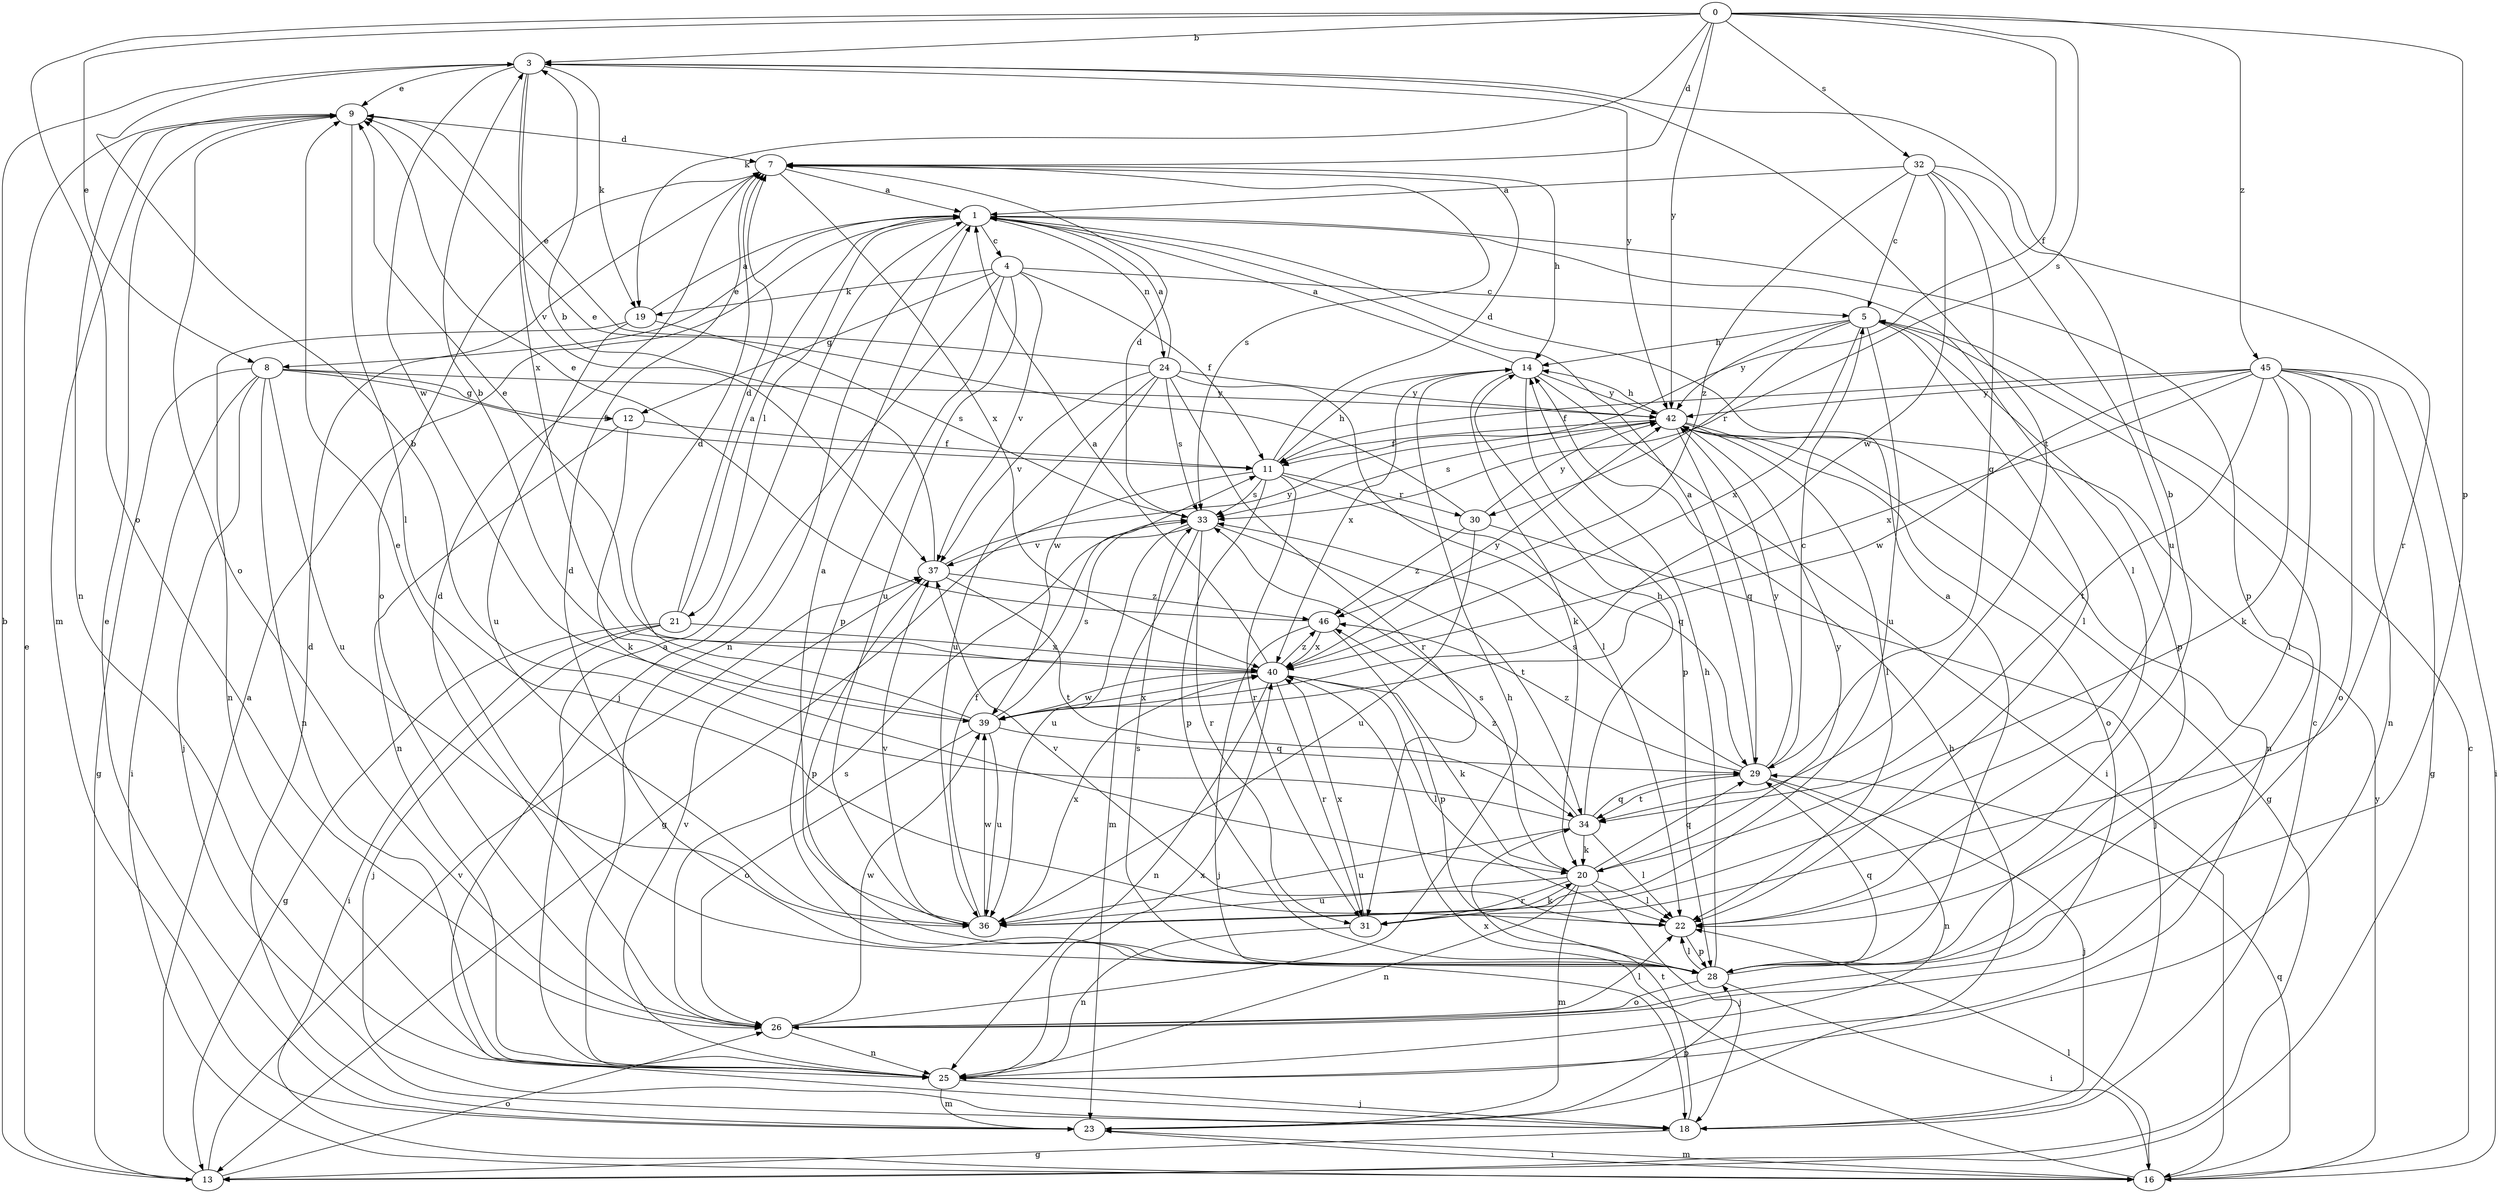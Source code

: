 strict digraph  {
0;
1;
3;
4;
5;
7;
8;
9;
11;
12;
13;
14;
16;
18;
19;
20;
21;
22;
23;
24;
25;
26;
28;
29;
30;
31;
32;
33;
34;
36;
37;
39;
40;
42;
45;
46;
0 -> 3  [label=b];
0 -> 7  [label=d];
0 -> 8  [label=e];
0 -> 11  [label=f];
0 -> 19  [label=k];
0 -> 26  [label=o];
0 -> 28  [label=p];
0 -> 32  [label=s];
0 -> 33  [label=s];
0 -> 42  [label=y];
0 -> 45  [label=z];
1 -> 4  [label=c];
1 -> 8  [label=e];
1 -> 21  [label=l];
1 -> 22  [label=l];
1 -> 24  [label=n];
1 -> 25  [label=n];
1 -> 28  [label=p];
3 -> 9  [label=e];
3 -> 19  [label=k];
3 -> 34  [label=t];
3 -> 37  [label=v];
3 -> 39  [label=w];
3 -> 40  [label=x];
3 -> 42  [label=y];
4 -> 5  [label=c];
4 -> 11  [label=f];
4 -> 12  [label=g];
4 -> 18  [label=j];
4 -> 19  [label=k];
4 -> 28  [label=p];
4 -> 36  [label=u];
4 -> 37  [label=v];
5 -> 14  [label=h];
5 -> 22  [label=l];
5 -> 28  [label=p];
5 -> 30  [label=r];
5 -> 36  [label=u];
5 -> 40  [label=x];
5 -> 42  [label=y];
7 -> 1  [label=a];
7 -> 14  [label=h];
7 -> 26  [label=o];
7 -> 33  [label=s];
7 -> 40  [label=x];
8 -> 11  [label=f];
8 -> 12  [label=g];
8 -> 13  [label=g];
8 -> 16  [label=i];
8 -> 18  [label=j];
8 -> 25  [label=n];
8 -> 36  [label=u];
8 -> 42  [label=y];
9 -> 7  [label=d];
9 -> 22  [label=l];
9 -> 23  [label=m];
9 -> 25  [label=n];
9 -> 26  [label=o];
11 -> 7  [label=d];
11 -> 13  [label=g];
11 -> 14  [label=h];
11 -> 28  [label=p];
11 -> 29  [label=q];
11 -> 30  [label=r];
11 -> 31  [label=r];
11 -> 33  [label=s];
12 -> 11  [label=f];
12 -> 20  [label=k];
12 -> 25  [label=n];
13 -> 1  [label=a];
13 -> 3  [label=b];
13 -> 9  [label=e];
13 -> 26  [label=o];
13 -> 37  [label=v];
14 -> 1  [label=a];
14 -> 16  [label=i];
14 -> 20  [label=k];
14 -> 28  [label=p];
14 -> 40  [label=x];
14 -> 42  [label=y];
16 -> 5  [label=c];
16 -> 22  [label=l];
16 -> 23  [label=m];
16 -> 29  [label=q];
16 -> 40  [label=x];
16 -> 42  [label=y];
18 -> 5  [label=c];
18 -> 13  [label=g];
18 -> 34  [label=t];
19 -> 1  [label=a];
19 -> 25  [label=n];
19 -> 33  [label=s];
19 -> 36  [label=u];
20 -> 18  [label=j];
20 -> 22  [label=l];
20 -> 23  [label=m];
20 -> 25  [label=n];
20 -> 29  [label=q];
20 -> 31  [label=r];
20 -> 33  [label=s];
20 -> 36  [label=u];
20 -> 42  [label=y];
21 -> 1  [label=a];
21 -> 7  [label=d];
21 -> 13  [label=g];
21 -> 16  [label=i];
21 -> 18  [label=j];
21 -> 40  [label=x];
22 -> 3  [label=b];
22 -> 28  [label=p];
22 -> 37  [label=v];
23 -> 7  [label=d];
23 -> 9  [label=e];
23 -> 14  [label=h];
23 -> 16  [label=i];
23 -> 28  [label=p];
24 -> 1  [label=a];
24 -> 9  [label=e];
24 -> 22  [label=l];
24 -> 31  [label=r];
24 -> 33  [label=s];
24 -> 36  [label=u];
24 -> 37  [label=v];
24 -> 39  [label=w];
24 -> 42  [label=y];
25 -> 1  [label=a];
25 -> 18  [label=j];
25 -> 23  [label=m];
25 -> 37  [label=v];
25 -> 40  [label=x];
26 -> 7  [label=d];
26 -> 14  [label=h];
26 -> 22  [label=l];
26 -> 25  [label=n];
26 -> 33  [label=s];
26 -> 39  [label=w];
28 -> 1  [label=a];
28 -> 7  [label=d];
28 -> 9  [label=e];
28 -> 14  [label=h];
28 -> 16  [label=i];
28 -> 22  [label=l];
28 -> 26  [label=o];
28 -> 29  [label=q];
28 -> 33  [label=s];
29 -> 1  [label=a];
29 -> 5  [label=c];
29 -> 18  [label=j];
29 -> 25  [label=n];
29 -> 33  [label=s];
29 -> 34  [label=t];
29 -> 42  [label=y];
29 -> 46  [label=z];
30 -> 9  [label=e];
30 -> 18  [label=j];
30 -> 36  [label=u];
30 -> 42  [label=y];
30 -> 46  [label=z];
31 -> 20  [label=k];
31 -> 25  [label=n];
31 -> 40  [label=x];
32 -> 1  [label=a];
32 -> 5  [label=c];
32 -> 29  [label=q];
32 -> 31  [label=r];
32 -> 36  [label=u];
32 -> 39  [label=w];
32 -> 46  [label=z];
33 -> 7  [label=d];
33 -> 23  [label=m];
33 -> 31  [label=r];
33 -> 34  [label=t];
33 -> 36  [label=u];
33 -> 37  [label=v];
34 -> 3  [label=b];
34 -> 14  [label=h];
34 -> 20  [label=k];
34 -> 22  [label=l];
34 -> 29  [label=q];
34 -> 36  [label=u];
34 -> 46  [label=z];
36 -> 1  [label=a];
36 -> 11  [label=f];
36 -> 37  [label=v];
36 -> 39  [label=w];
36 -> 40  [label=x];
37 -> 3  [label=b];
37 -> 28  [label=p];
37 -> 34  [label=t];
37 -> 42  [label=y];
37 -> 46  [label=z];
39 -> 3  [label=b];
39 -> 7  [label=d];
39 -> 26  [label=o];
39 -> 29  [label=q];
39 -> 33  [label=s];
39 -> 36  [label=u];
39 -> 40  [label=x];
40 -> 1  [label=a];
40 -> 9  [label=e];
40 -> 20  [label=k];
40 -> 22  [label=l];
40 -> 25  [label=n];
40 -> 31  [label=r];
40 -> 39  [label=w];
40 -> 42  [label=y];
40 -> 46  [label=z];
42 -> 11  [label=f];
42 -> 13  [label=g];
42 -> 14  [label=h];
42 -> 22  [label=l];
42 -> 25  [label=n];
42 -> 26  [label=o];
42 -> 29  [label=q];
42 -> 33  [label=s];
45 -> 11  [label=f];
45 -> 13  [label=g];
45 -> 16  [label=i];
45 -> 20  [label=k];
45 -> 22  [label=l];
45 -> 25  [label=n];
45 -> 26  [label=o];
45 -> 34  [label=t];
45 -> 39  [label=w];
45 -> 40  [label=x];
45 -> 42  [label=y];
46 -> 9  [label=e];
46 -> 18  [label=j];
46 -> 28  [label=p];
46 -> 40  [label=x];
}
